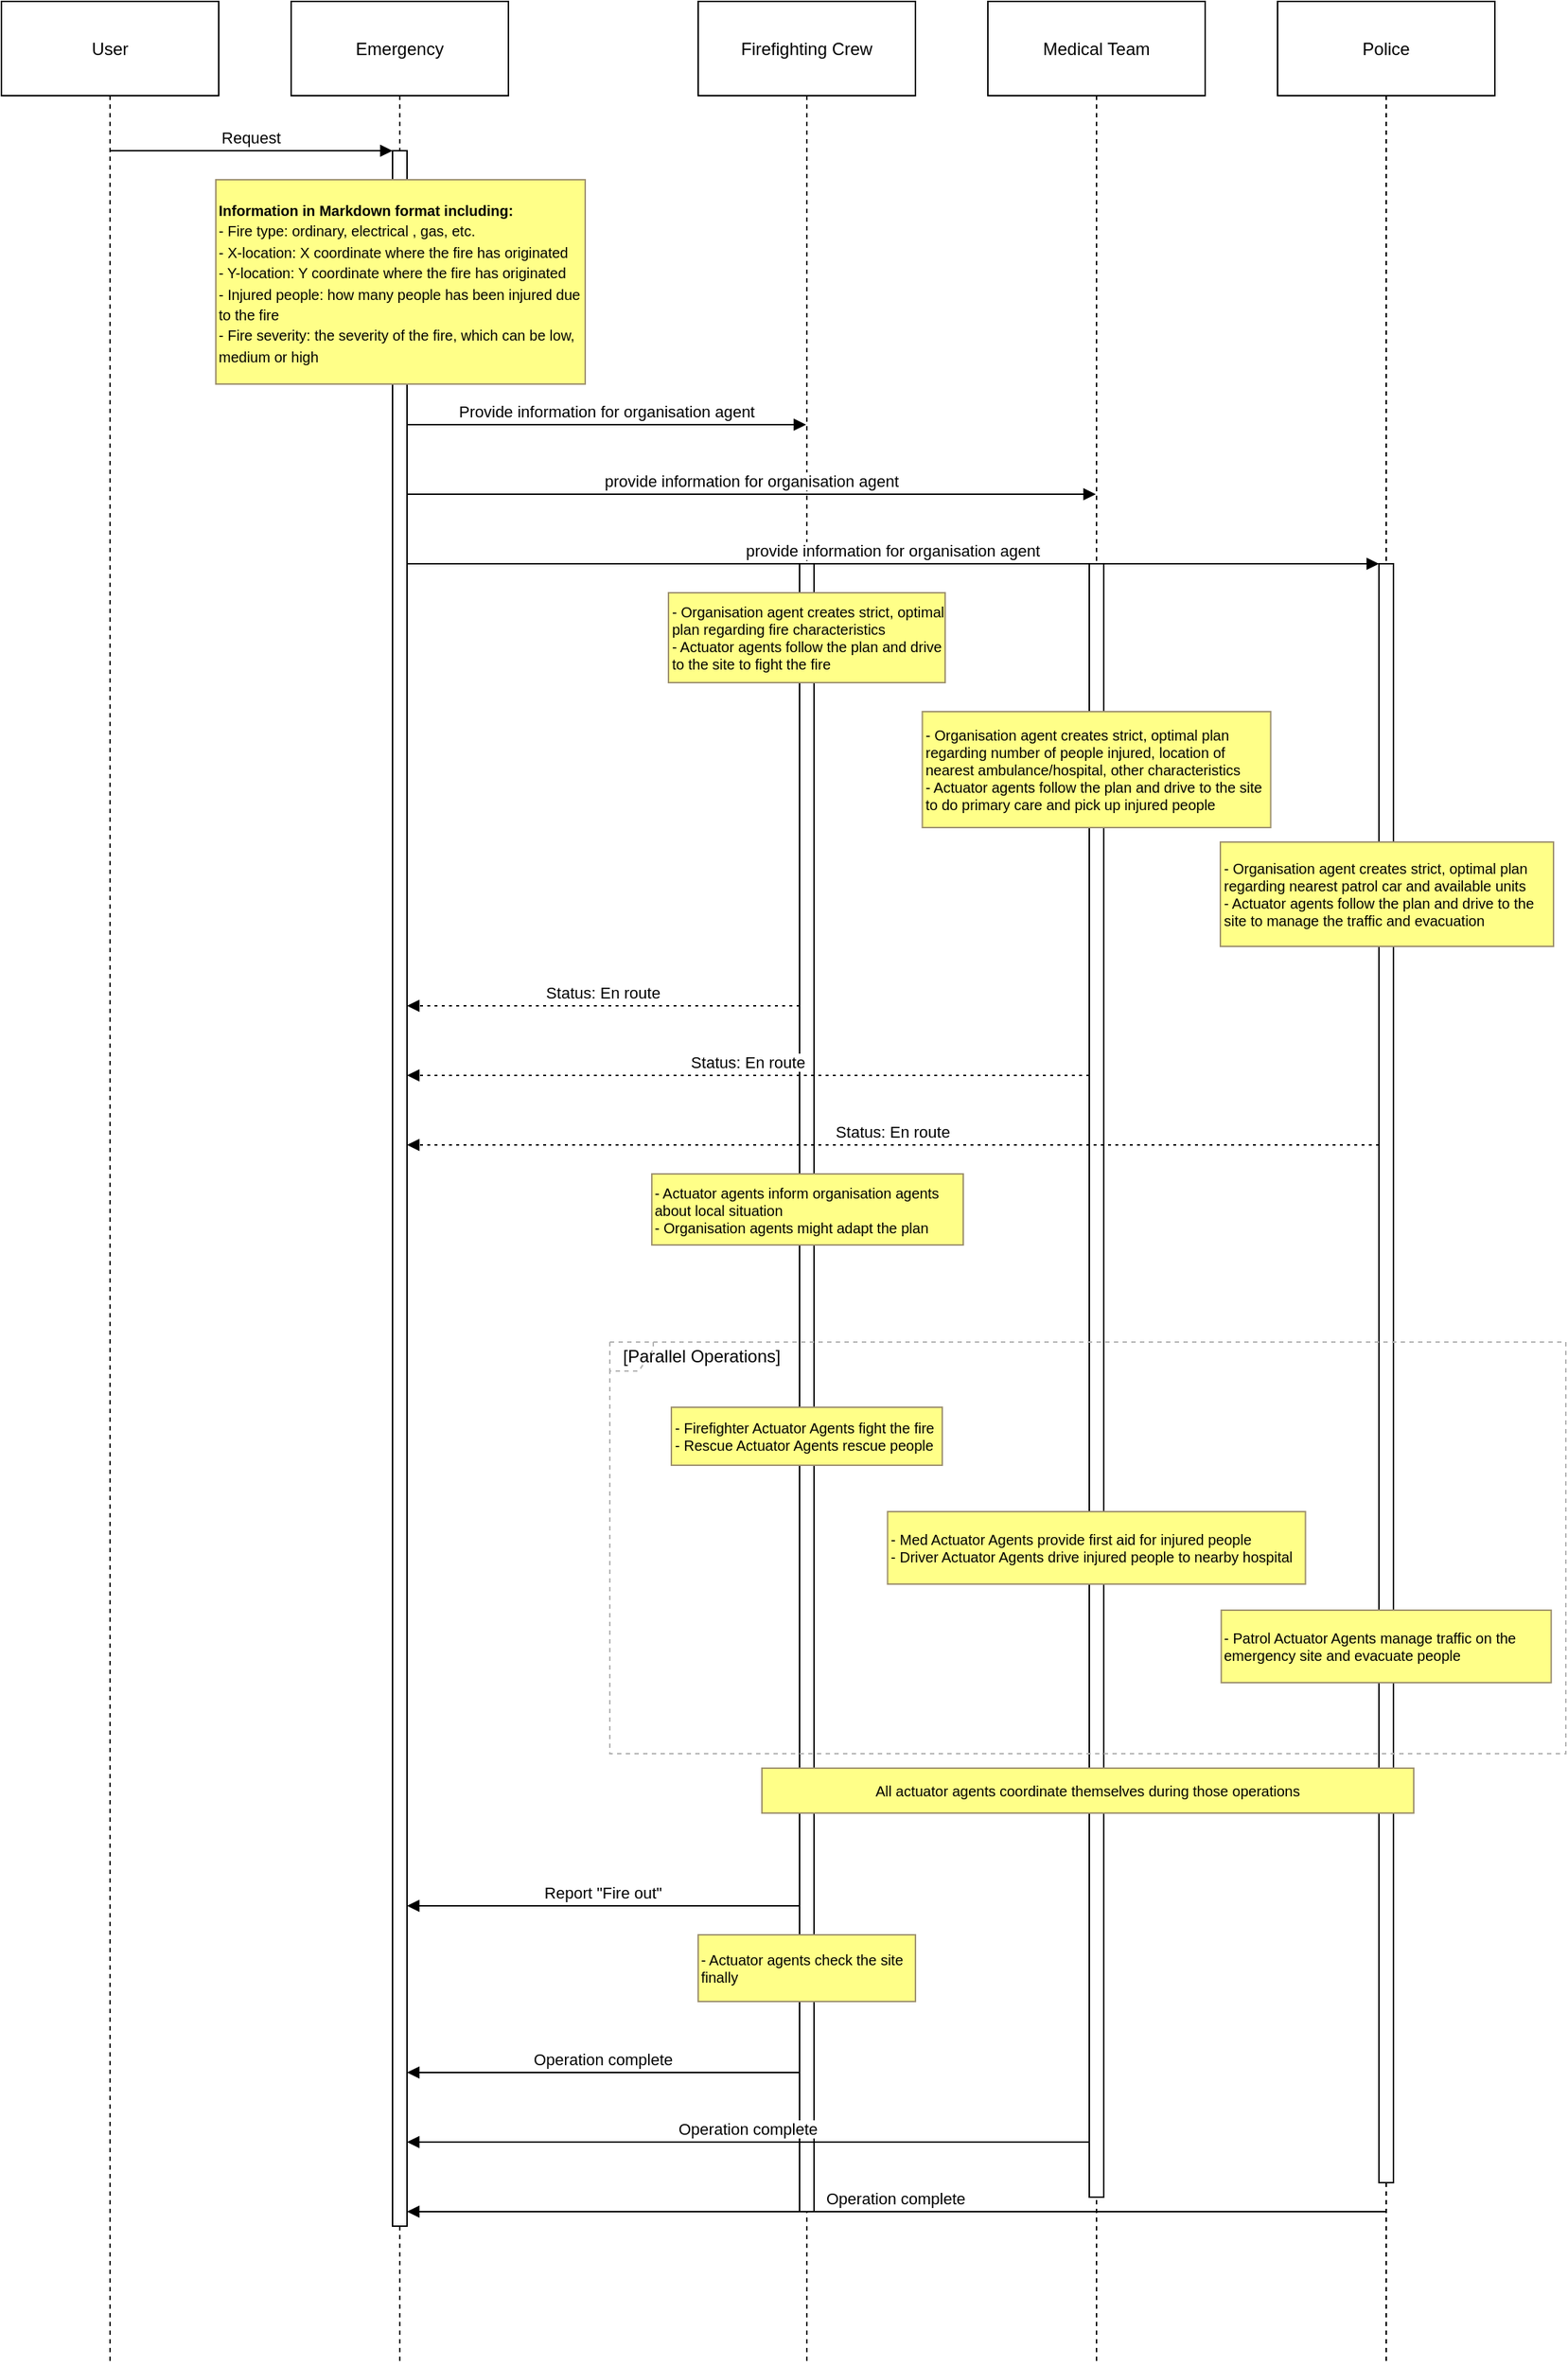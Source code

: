 <mxfile version="24.8.3">
  <diagram name="Page-1" id="2YBvvXClWsGukQMizWep">
    <mxGraphModel dx="1314" dy="831" grid="1" gridSize="10" guides="1" tooltips="1" connect="1" arrows="1" fold="1" page="1" pageScale="1" pageWidth="850" pageHeight="1100" math="0" shadow="0">
      <root>
        <mxCell id="0" />
        <mxCell id="1" parent="0" />
        <mxCell id="bjVUPFGAhQ7X9oyQEovi-2" value="User" style="shape=umlLifeline;perimeter=lifelinePerimeter;whiteSpace=wrap;container=1;dropTarget=0;collapsible=0;recursiveResize=0;outlineConnect=0;portConstraint=eastwest;newEdgeStyle={&quot;edgeStyle&quot;:&quot;elbowEdgeStyle&quot;,&quot;elbow&quot;:&quot;vertical&quot;,&quot;curved&quot;:0,&quot;rounded&quot;:0};size=65;" vertex="1" parent="1">
          <mxGeometry x="20" y="470" width="150" height="1630" as="geometry" />
        </mxCell>
        <mxCell id="bjVUPFGAhQ7X9oyQEovi-3" value="Emergency" style="shape=umlLifeline;perimeter=lifelinePerimeter;whiteSpace=wrap;container=1;dropTarget=0;collapsible=0;recursiveResize=0;outlineConnect=0;portConstraint=eastwest;newEdgeStyle={&quot;edgeStyle&quot;:&quot;elbowEdgeStyle&quot;,&quot;elbow&quot;:&quot;vertical&quot;,&quot;curved&quot;:0,&quot;rounded&quot;:0};size=65;" vertex="1" parent="1">
          <mxGeometry x="220" y="470" width="150" height="1630" as="geometry" />
        </mxCell>
        <mxCell id="bjVUPFGAhQ7X9oyQEovi-4" value="" style="points=[];perimeter=orthogonalPerimeter;outlineConnect=0;targetShapes=umlLifeline;portConstraint=eastwest;newEdgeStyle={&quot;edgeStyle&quot;:&quot;elbowEdgeStyle&quot;,&quot;elbow&quot;:&quot;vertical&quot;,&quot;curved&quot;:0,&quot;rounded&quot;:0}" vertex="1" parent="bjVUPFGAhQ7X9oyQEovi-3">
          <mxGeometry x="70" y="103" width="10" height="1432" as="geometry" />
        </mxCell>
        <mxCell id="bjVUPFGAhQ7X9oyQEovi-5" value="Firefighting Crew" style="shape=umlLifeline;perimeter=lifelinePerimeter;whiteSpace=wrap;container=1;dropTarget=0;collapsible=0;recursiveResize=0;outlineConnect=0;portConstraint=eastwest;newEdgeStyle={&quot;edgeStyle&quot;:&quot;elbowEdgeStyle&quot;,&quot;elbow&quot;:&quot;vertical&quot;,&quot;curved&quot;:0,&quot;rounded&quot;:0};size=65;" vertex="1" parent="1">
          <mxGeometry x="501" y="470" width="150" height="1630" as="geometry" />
        </mxCell>
        <mxCell id="bjVUPFGAhQ7X9oyQEovi-6" value="" style="points=[];perimeter=orthogonalPerimeter;outlineConnect=0;targetShapes=umlLifeline;portConstraint=eastwest;newEdgeStyle={&quot;edgeStyle&quot;:&quot;elbowEdgeStyle&quot;,&quot;elbow&quot;:&quot;vertical&quot;,&quot;curved&quot;:0,&quot;rounded&quot;:0}" vertex="1" parent="bjVUPFGAhQ7X9oyQEovi-5">
          <mxGeometry x="70" y="388" width="10" height="1137" as="geometry" />
        </mxCell>
        <mxCell id="bjVUPFGAhQ7X9oyQEovi-7" value="Medical Team" style="shape=umlLifeline;perimeter=lifelinePerimeter;whiteSpace=wrap;container=1;dropTarget=0;collapsible=0;recursiveResize=0;outlineConnect=0;portConstraint=eastwest;newEdgeStyle={&quot;edgeStyle&quot;:&quot;elbowEdgeStyle&quot;,&quot;elbow&quot;:&quot;vertical&quot;,&quot;curved&quot;:0,&quot;rounded&quot;:0};size=65;" vertex="1" parent="1">
          <mxGeometry x="701" y="470" width="150" height="1630" as="geometry" />
        </mxCell>
        <mxCell id="bjVUPFGAhQ7X9oyQEovi-8" value="" style="points=[];perimeter=orthogonalPerimeter;outlineConnect=0;targetShapes=umlLifeline;portConstraint=eastwest;newEdgeStyle={&quot;edgeStyle&quot;:&quot;elbowEdgeStyle&quot;,&quot;elbow&quot;:&quot;vertical&quot;,&quot;curved&quot;:0,&quot;rounded&quot;:0}" vertex="1" parent="bjVUPFGAhQ7X9oyQEovi-7">
          <mxGeometry x="70" y="388" width="10" height="1127" as="geometry" />
        </mxCell>
        <mxCell id="bjVUPFGAhQ7X9oyQEovi-9" value="Police" style="shape=umlLifeline;perimeter=lifelinePerimeter;whiteSpace=wrap;container=1;dropTarget=0;collapsible=0;recursiveResize=0;outlineConnect=0;portConstraint=eastwest;newEdgeStyle={&quot;edgeStyle&quot;:&quot;elbowEdgeStyle&quot;,&quot;elbow&quot;:&quot;vertical&quot;,&quot;curved&quot;:0,&quot;rounded&quot;:0};size=65;" vertex="1" parent="1">
          <mxGeometry x="901" y="470" width="150" height="1630" as="geometry" />
        </mxCell>
        <mxCell id="bjVUPFGAhQ7X9oyQEovi-10" value="" style="points=[];perimeter=orthogonalPerimeter;outlineConnect=0;targetShapes=umlLifeline;portConstraint=eastwest;newEdgeStyle={&quot;edgeStyle&quot;:&quot;elbowEdgeStyle&quot;,&quot;elbow&quot;:&quot;vertical&quot;,&quot;curved&quot;:0,&quot;rounded&quot;:0}" vertex="1" parent="bjVUPFGAhQ7X9oyQEovi-9">
          <mxGeometry x="70" y="388" width="10" height="1117" as="geometry" />
        </mxCell>
        <mxCell id="bjVUPFGAhQ7X9oyQEovi-11" value="" style="shape=umlFrame;dashed=1;pointerEvents=0;dropTarget=0;strokeColor=#B3B3B3;height=20;width=30" vertex="1" parent="1">
          <mxGeometry x="440" y="1395" width="660" height="284" as="geometry" />
        </mxCell>
        <mxCell id="bjVUPFGAhQ7X9oyQEovi-12" value="[Parallel Operations]" style="text;strokeColor=none;fillColor=none;align=center;verticalAlign=middle;whiteSpace=wrap;" vertex="1" parent="bjVUPFGAhQ7X9oyQEovi-11">
          <mxGeometry x="-10.476" width="146.667" height="20" as="geometry" />
        </mxCell>
        <mxCell id="bjVUPFGAhQ7X9oyQEovi-13" value="Request" style="verticalAlign=bottom;edgeStyle=elbowEdgeStyle;elbow=vertical;curved=0;rounded=0;endArrow=block;" edge="1" parent="1" source="bjVUPFGAhQ7X9oyQEovi-2" target="bjVUPFGAhQ7X9oyQEovi-4">
          <mxGeometry relative="1" as="geometry">
            <Array as="points">
              <mxPoint x="202" y="573" />
            </Array>
          </mxGeometry>
        </mxCell>
        <mxCell id="bjVUPFGAhQ7X9oyQEovi-14" value="Provide information for organisation agent" style="verticalAlign=bottom;edgeStyle=elbowEdgeStyle;elbow=vertical;curved=0;rounded=0;endArrow=block;" edge="1" parent="1" source="bjVUPFGAhQ7X9oyQEovi-4" target="bjVUPFGAhQ7X9oyQEovi-5">
          <mxGeometry relative="1" as="geometry">
            <Array as="points">
              <mxPoint x="446" y="762" />
            </Array>
          </mxGeometry>
        </mxCell>
        <mxCell id="bjVUPFGAhQ7X9oyQEovi-15" value="provide information for organisation agent" style="verticalAlign=bottom;edgeStyle=elbowEdgeStyle;elbow=vertical;curved=0;rounded=0;endArrow=block;" edge="1" parent="1" source="bjVUPFGAhQ7X9oyQEovi-4" target="bjVUPFGAhQ7X9oyQEovi-7">
          <mxGeometry relative="1" as="geometry">
            <Array as="points">
              <mxPoint x="546" y="810" />
            </Array>
          </mxGeometry>
        </mxCell>
        <mxCell id="bjVUPFGAhQ7X9oyQEovi-16" value="provide information for organisation agent" style="verticalAlign=bottom;edgeStyle=elbowEdgeStyle;elbow=vertical;curved=0;rounded=0;endArrow=block;" edge="1" parent="1" source="bjVUPFGAhQ7X9oyQEovi-4" target="bjVUPFGAhQ7X9oyQEovi-10">
          <mxGeometry relative="1" as="geometry">
            <Array as="points">
              <mxPoint x="646" y="858" />
            </Array>
          </mxGeometry>
        </mxCell>
        <mxCell id="bjVUPFGAhQ7X9oyQEovi-17" value="Status: En route" style="verticalAlign=bottom;edgeStyle=elbowEdgeStyle;elbow=vertical;curved=0;rounded=0;dashed=1;dashPattern=2 3;endArrow=block;" edge="1" parent="1" source="bjVUPFGAhQ7X9oyQEovi-6" target="bjVUPFGAhQ7X9oyQEovi-4">
          <mxGeometry relative="1" as="geometry">
            <Array as="points">
              <mxPoint x="447" y="1163" />
            </Array>
          </mxGeometry>
        </mxCell>
        <mxCell id="bjVUPFGAhQ7X9oyQEovi-18" value="Status: En route" style="verticalAlign=bottom;edgeStyle=elbowEdgeStyle;elbow=vertical;curved=0;rounded=0;dashed=1;dashPattern=2 3;endArrow=block;" edge="1" parent="1" source="bjVUPFGAhQ7X9oyQEovi-8" target="bjVUPFGAhQ7X9oyQEovi-4">
          <mxGeometry relative="1" as="geometry">
            <Array as="points">
              <mxPoint x="547" y="1211" />
            </Array>
          </mxGeometry>
        </mxCell>
        <mxCell id="bjVUPFGAhQ7X9oyQEovi-19" value="Status: En route" style="verticalAlign=bottom;edgeStyle=elbowEdgeStyle;elbow=vertical;curved=0;rounded=0;dashed=1;dashPattern=2 3;endArrow=block;" edge="1" parent="1" source="bjVUPFGAhQ7X9oyQEovi-10" target="bjVUPFGAhQ7X9oyQEovi-4">
          <mxGeometry relative="1" as="geometry">
            <Array as="points">
              <mxPoint x="647" y="1259" />
            </Array>
          </mxGeometry>
        </mxCell>
        <mxCell id="bjVUPFGAhQ7X9oyQEovi-21" value="Report &quot;Fire out&quot;" style="verticalAlign=bottom;edgeStyle=elbowEdgeStyle;elbow=vertical;curved=0;rounded=0;endArrow=block;" edge="1" parent="1" source="bjVUPFGAhQ7X9oyQEovi-6" target="bjVUPFGAhQ7X9oyQEovi-4">
          <mxGeometry relative="1" as="geometry">
            <Array as="points">
              <mxPoint x="447" y="1784" />
            </Array>
          </mxGeometry>
        </mxCell>
        <mxCell id="bjVUPFGAhQ7X9oyQEovi-22" value="Operation complete" style="verticalAlign=bottom;edgeStyle=elbowEdgeStyle;elbow=vertical;curved=0;rounded=0;endArrow=block;" edge="1" parent="1" source="bjVUPFGAhQ7X9oyQEovi-6" target="bjVUPFGAhQ7X9oyQEovi-4">
          <mxGeometry relative="1" as="geometry">
            <Array as="points">
              <mxPoint x="447" y="1899" />
            </Array>
          </mxGeometry>
        </mxCell>
        <mxCell id="bjVUPFGAhQ7X9oyQEovi-23" value="Operation complete" style="verticalAlign=bottom;edgeStyle=elbowEdgeStyle;elbow=vertical;curved=0;rounded=0;endArrow=block;" edge="1" parent="1" source="bjVUPFGAhQ7X9oyQEovi-8" target="bjVUPFGAhQ7X9oyQEovi-4">
          <mxGeometry relative="1" as="geometry">
            <Array as="points">
              <mxPoint x="547" y="1947" />
            </Array>
          </mxGeometry>
        </mxCell>
        <mxCell id="bjVUPFGAhQ7X9oyQEovi-24" value="Operation complete" style="verticalAlign=bottom;edgeStyle=elbowEdgeStyle;elbow=vertical;curved=0;rounded=0;endArrow=block;" edge="1" parent="1" source="bjVUPFGAhQ7X9oyQEovi-9" target="bjVUPFGAhQ7X9oyQEovi-4">
          <mxGeometry relative="1" as="geometry">
            <Array as="points">
              <mxPoint x="647" y="1995" />
            </Array>
          </mxGeometry>
        </mxCell>
        <mxCell id="bjVUPFGAhQ7X9oyQEovi-25" value="&lt;font style=&quot;font-size: 10px;&quot;&gt;&lt;b&gt;Information in Markdown format including:&lt;/b&gt;&lt;/font&gt;&lt;div&gt;&lt;font style=&quot;font-size: 10px;&quot;&gt;- Fire type: ordinary, electrical , gas, etc.&lt;br&gt;- X-location: X coordinate where the fire has originated&lt;br&gt;- Y-location: Y coordinate where the fire has originated&lt;br&gt;- Injured people: how many people has been injured due to the fire&lt;br&gt;- Fire severity: the severity of the fire, which can be low, medium or high&lt;br&gt;&lt;/font&gt;&lt;/div&gt;" style="fillColor=#ffff88;strokeColor=#9E916F;align=left;verticalAlign=middle;whiteSpace=wrap;html=1;" vertex="1" parent="1">
          <mxGeometry x="168" y="593" width="255" height="141" as="geometry" />
        </mxCell>
        <mxCell id="bjVUPFGAhQ7X9oyQEovi-26" value="&lt;div&gt;&lt;span style=&quot;background-color: initial;&quot;&gt;- Organisation agent creates strict, optimal plan regarding fire characteristics&lt;/span&gt;&lt;/div&gt;&lt;div&gt;- Actuator agents follow the plan and drive to the site to fight the fire&lt;/div&gt;" style="fillColor=#ffff88;strokeColor=#9E916F;fontSize=10;align=left;whiteSpace=wrap;html=1;" vertex="1" parent="1">
          <mxGeometry x="480.5" y="878" width="191" height="62" as="geometry" />
        </mxCell>
        <mxCell id="bjVUPFGAhQ7X9oyQEovi-27" value="- Organisation agent creates strict, optimal plan regarding number of people injured, location of nearest ambulance/hospital, other characteristics&lt;br style=&quot;font-size: 10px;&quot;&gt;- Actuator agents follow the plan and drive to the site to do primary care and pick up injured people" style="fillColor=#ffff88;strokeColor=#9E916F;whiteSpace=wrap;html=1;fontSize=10;align=left;" vertex="1" parent="1">
          <mxGeometry x="655.75" y="960" width="240.5" height="80" as="geometry" />
        </mxCell>
        <mxCell id="bjVUPFGAhQ7X9oyQEovi-28" value="- Organisation agent creates strict, optimal plan regarding nearest patrol car and available units&lt;br style=&quot;font-size: 10px;&quot;&gt;- Actuator agents follow the plan and drive to the site to manage the traffic and evacuation" style="fillColor=#ffff88;strokeColor=#9E916F;whiteSpace=wrap;html=1;fontSize=10;align=left;" vertex="1" parent="1">
          <mxGeometry x="861.5" y="1050" width="230" height="72" as="geometry" />
        </mxCell>
        <mxCell id="bjVUPFGAhQ7X9oyQEovi-29" value="- Actuator agents inform organisation agents about local situation&lt;div&gt;- Organisation agents might adapt the plan&lt;/div&gt;" style="fillColor=#ffff88;strokeColor=#9E916F;fontSize=10;whiteSpace=wrap;html=1;align=left;" vertex="1" parent="1">
          <mxGeometry x="469" y="1279" width="215" height="49" as="geometry" />
        </mxCell>
        <mxCell id="bjVUPFGAhQ7X9oyQEovi-30" value="&lt;div&gt;- Firefighter Actuator Agents&amp;nbsp;fight the fire&lt;/div&gt;&lt;div&gt;-&amp;nbsp;&lt;span style=&quot;background-color: initial;&quot;&gt;Rescue Actuator Agents rescue people&lt;/span&gt;&lt;/div&gt;" style="fillColor=#ffff88;strokeColor=#9E916F;whiteSpace=wrap;html=1;align=left;fontSize=10;" vertex="1" parent="1">
          <mxGeometry x="482.5" y="1440" width="187" height="40" as="geometry" />
        </mxCell>
        <mxCell id="bjVUPFGAhQ7X9oyQEovi-33" value="All actuator agents coordinate themselves during those operations" style="fillColor=#ffff88;strokeColor=#9E916F;fontSize=10;" vertex="1" parent="1">
          <mxGeometry x="545" y="1689" width="450" height="31" as="geometry" />
        </mxCell>
        <mxCell id="bjVUPFGAhQ7X9oyQEovi-34" value="- Actuator agents check the site finally" style="fillColor=#ffff88;strokeColor=#9E916F;align=left;fontSize=10;whiteSpace=wrap;html=1;" vertex="1" parent="1">
          <mxGeometry x="501" y="1804" width="150" height="46" as="geometry" />
        </mxCell>
        <mxCell id="bjVUPFGAhQ7X9oyQEovi-35" value="- Med Actuator Agents provide first aid for injured people&lt;div&gt;-&amp;nbsp;&lt;span style=&quot;background-color: initial;&quot;&gt;Driver Actuator Agents drive injured people to nearby hospital&lt;/span&gt;&lt;/div&gt;" style="fillColor=#ffff88;strokeColor=#9E916F;whiteSpace=wrap;html=1;align=left;fontSize=10;" vertex="1" parent="1">
          <mxGeometry x="631.75" y="1512" width="288.5" height="50" as="geometry" />
        </mxCell>
        <mxCell id="bjVUPFGAhQ7X9oyQEovi-36" value="- Patrol Actuator Agents manage traffic on the emergency site and evacuate people" style="fillColor=#ffff88;strokeColor=#9E916F;whiteSpace=wrap;html=1;align=left;fontSize=10;" vertex="1" parent="1">
          <mxGeometry x="862.13" y="1580" width="227.75" height="50" as="geometry" />
        </mxCell>
      </root>
    </mxGraphModel>
  </diagram>
</mxfile>
